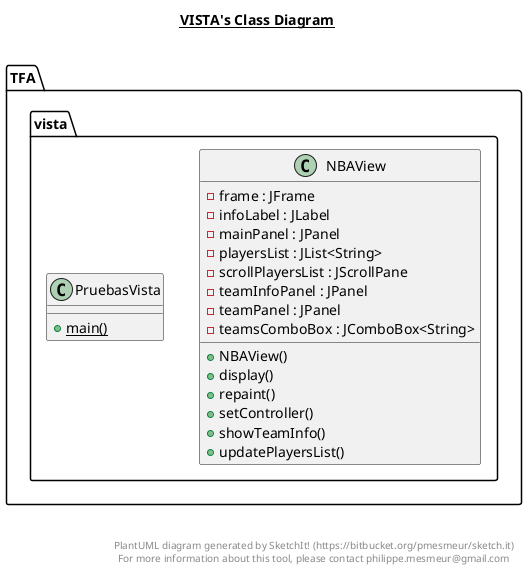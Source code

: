 @startuml

title __VISTA's Class Diagram__\n

  namespace TFA {
    namespace vista {
      class TFA.vista.NBAView {
          - frame : JFrame
          - infoLabel : JLabel
          - mainPanel : JPanel
          - playersList : JList<String>
          - scrollPlayersList : JScrollPane
          - teamInfoPanel : JPanel
          - teamPanel : JPanel
          - teamsComboBox : JComboBox<String>
          + NBAView()
          + display()
          + repaint()
          + setController()
          + showTeamInfo()
          + updatePlayersList()
      }
    }
  }
  

  namespace TFA {
    namespace vista {
      class TFA.vista.PruebasVista {
          {static} + main()
      }
    }
  }
  



right footer


PlantUML diagram generated by SketchIt! (https://bitbucket.org/pmesmeur/sketch.it)
For more information about this tool, please contact philippe.mesmeur@gmail.com
endfooter

@enduml
